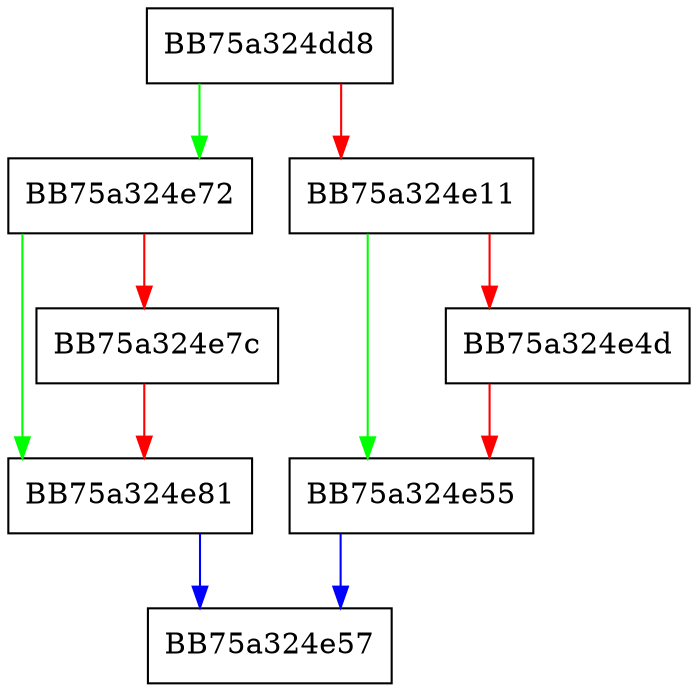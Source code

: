 digraph GetSyncMonitoringFlags {
  node [shape="box"];
  graph [splines=ortho];
  BB75a324dd8 -> BB75a324e72 [color="green"];
  BB75a324dd8 -> BB75a324e11 [color="red"];
  BB75a324e11 -> BB75a324e55 [color="green"];
  BB75a324e11 -> BB75a324e4d [color="red"];
  BB75a324e4d -> BB75a324e55 [color="red"];
  BB75a324e55 -> BB75a324e57 [color="blue"];
  BB75a324e72 -> BB75a324e81 [color="green"];
  BB75a324e72 -> BB75a324e7c [color="red"];
  BB75a324e7c -> BB75a324e81 [color="red"];
  BB75a324e81 -> BB75a324e57 [color="blue"];
}